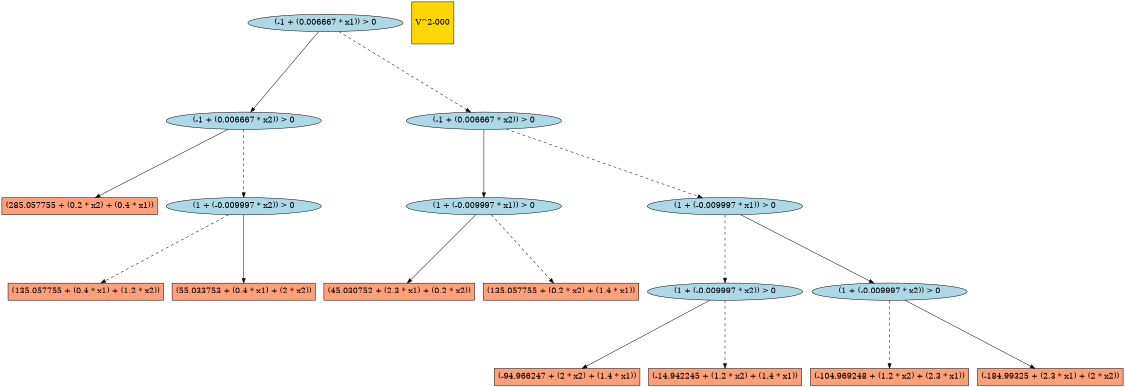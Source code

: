 digraph G { 
graph [ fontname = "Helvetica",fontsize="16",ratio = "auto",
        size="7.5,10",ranksep="2.00" ];
node [fontsize="16"];
"5251" [label="(1 + (-0.009997 * x2)) > 0",fillcolor=lightblue,color=black,shape=ellipse,style=filled];
"5250" [label="(-94.966247 + (2 * x2) + (1.4 * x1))",fillcolor=lightsalmon,color=black,shape=box,style=filled];
"7024" [label="(45.030752 + (2.3 * x1) + (0.2 * x2))",fillcolor=lightsalmon,color=black,shape=box,style=filled];
"7219" [label="(1 + (-0.009997 * x1)) > 0",fillcolor=lightblue,color=black,shape=ellipse,style=filled];
"6806" [label="(135.057755 + (0.2 * x2) + (1.4 * x1))",fillcolor=lightsalmon,color=black,shape=box,style=filled];
"8778" [label="(-1 + (0.006667 * x1)) > 0",fillcolor=lightblue,color=black,shape=ellipse,style=filled];
"5662" [label="(1 + (-0.009997 * x1)) > 0",fillcolor=lightblue,color=black,shape=ellipse,style=filled];
"5469" [label="(-104.969248 + (1.2 * x2) + (2.3 * x1))",fillcolor=lightsalmon,color=black,shape=box,style=filled];
"8668" [label="(285.057755 + (0.2 * x2) + (0.4 * x1))",fillcolor=lightsalmon,color=black,shape=box,style=filled];
"8272" [label="(135.057755 + (0.4 * x1) + (1.2 * x2))",fillcolor=lightsalmon,color=black,shape=box,style=filled];
"8273" [label="(55.033753 + (0.4 * x1) + (2 * x2))",fillcolor=lightsalmon,color=black,shape=box,style=filled];
"5472" [label="(-184.99325 + (2.3 * x1) + (2 * x2))",fillcolor=lightsalmon,color=black,shape=box,style=filled];
"8777" [label="(-1 + (0.006667 * x2)) > 0",fillcolor=lightblue,color=black,shape=ellipse,style=filled];
"8274" [label="(1 + (-0.009997 * x2)) > 0",fillcolor=lightblue,color=black,shape=ellipse,style=filled];
"5473" [label="(1 + (-0.009997 * x2)) > 0",fillcolor=lightblue,color=black,shape=ellipse,style=filled];
"5247" [label="(-14.942245 + (1.2 * x2) + (1.4 * x1))",fillcolor=lightsalmon,color=black,shape=box,style=filled];
"_temp_" [label="V^2-000",fillcolor=gold1,color=black,shape=square,style=filled];
"7220" [label="(-1 + (0.006667 * x2)) > 0",fillcolor=lightblue,color=black,shape=ellipse,style=filled];
"5251" -> "5250" [color=black,style=solid];
"5251" -> "5247" [color=black,style=dashed];
"7219" -> "7024" [color=black,style=solid];
"7219" -> "6806" [color=black,style=dashed];
"8778" -> "8777" [color=black,style=solid];
"8778" -> "7220" [color=black,style=dashed];
"5662" -> "5251" [color=black,style=dashed];
"5662" -> "5473" [color=black,style=solid];
"8777" -> "8668" [color=black,style=solid];
"8777" -> "8274" [color=black,style=dashed];
"8274" -> "8272" [color=black,style=dashed];
"8274" -> "8273" [color=black,style=solid];
"5473" -> "5472" [color=black,style=solid];
"5473" -> "5469" [color=black,style=dashed];
"7220" -> "7219" [color=black,style=solid];
"7220" -> "5662" [color=black,style=dashed];
}
